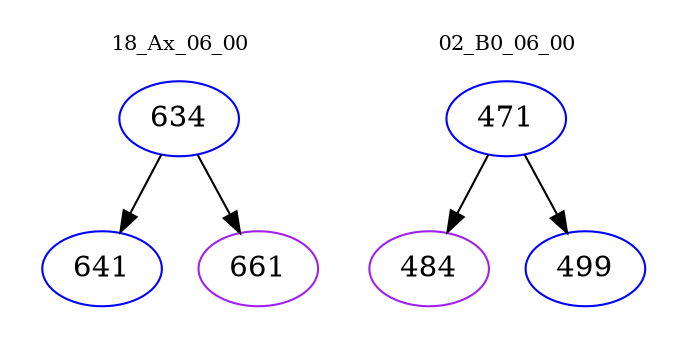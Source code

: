 digraph{
subgraph cluster_0 {
color = white
label = "18_Ax_06_00";
fontsize=10;
T0_634 [label="634", color="blue"]
T0_634 -> T0_641 [color="black"]
T0_641 [label="641", color="blue"]
T0_634 -> T0_661 [color="black"]
T0_661 [label="661", color="purple"]
}
subgraph cluster_1 {
color = white
label = "02_B0_06_00";
fontsize=10;
T1_471 [label="471", color="blue"]
T1_471 -> T1_484 [color="black"]
T1_484 [label="484", color="purple"]
T1_471 -> T1_499 [color="black"]
T1_499 [label="499", color="blue"]
}
}
